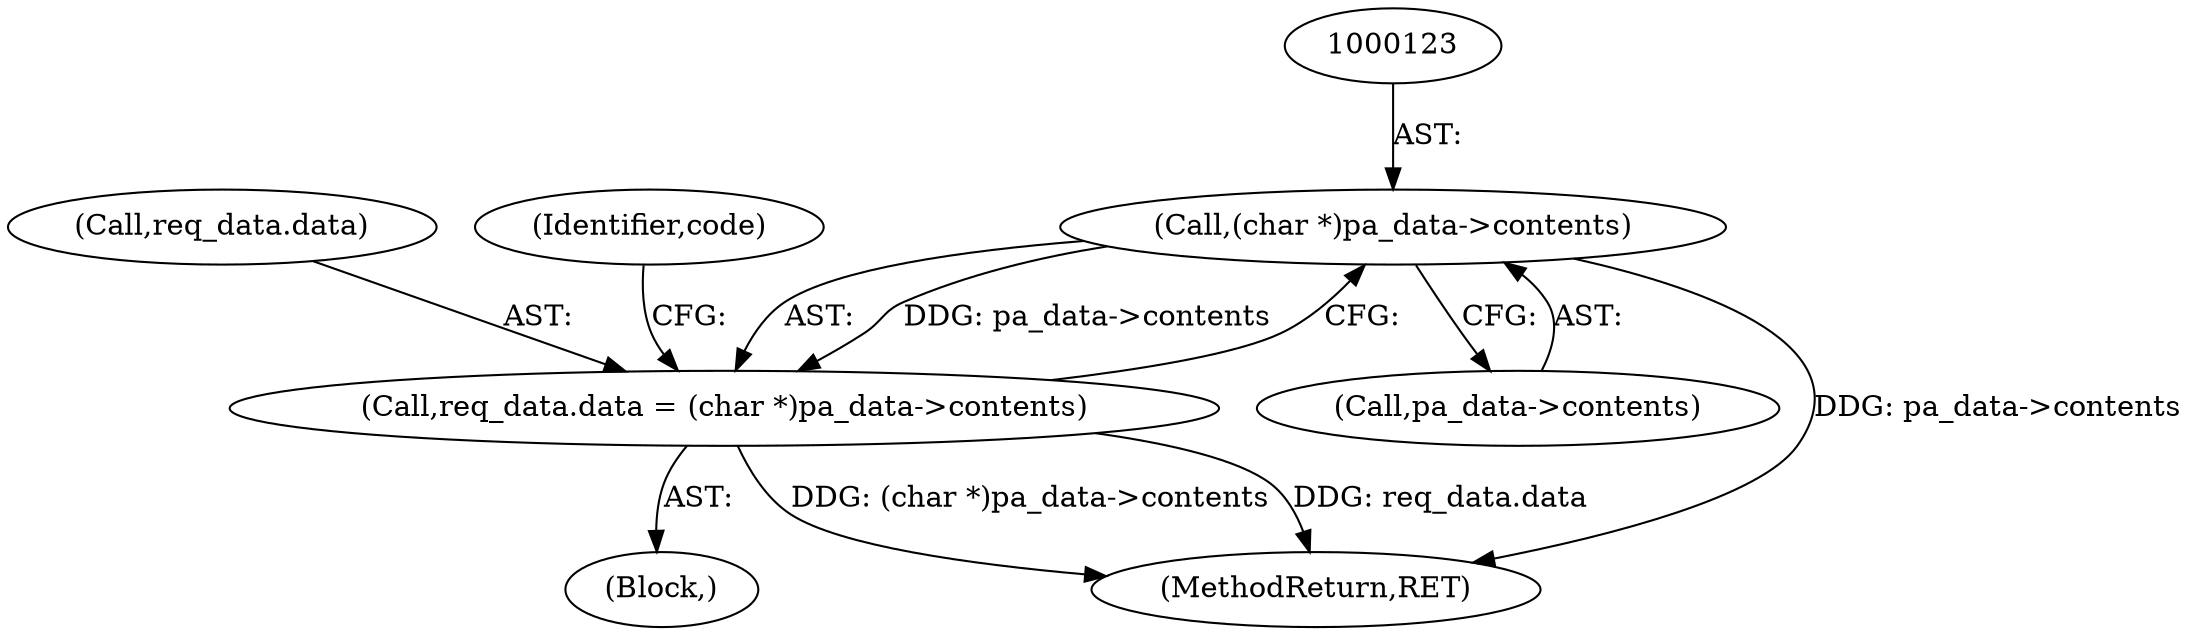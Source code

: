 digraph "0_krb5_ffb35baac6981f9e8914f8f3bffd37f284b85970_3@pointer" {
"1000122" [label="(Call,(char *)pa_data->contents)"];
"1000118" [label="(Call,req_data.data = (char *)pa_data->contents)"];
"1000108" [label="(Block,)"];
"1000122" [label="(Call,(char *)pa_data->contents)"];
"1000119" [label="(Call,req_data.data)"];
"1000128" [label="(Identifier,code)"];
"1000124" [label="(Call,pa_data->contents)"];
"1000213" [label="(MethodReturn,RET)"];
"1000118" [label="(Call,req_data.data = (char *)pa_data->contents)"];
"1000122" -> "1000118"  [label="AST: "];
"1000122" -> "1000124"  [label="CFG: "];
"1000123" -> "1000122"  [label="AST: "];
"1000124" -> "1000122"  [label="AST: "];
"1000118" -> "1000122"  [label="CFG: "];
"1000122" -> "1000213"  [label="DDG: pa_data->contents"];
"1000122" -> "1000118"  [label="DDG: pa_data->contents"];
"1000118" -> "1000108"  [label="AST: "];
"1000119" -> "1000118"  [label="AST: "];
"1000128" -> "1000118"  [label="CFG: "];
"1000118" -> "1000213"  [label="DDG: (char *)pa_data->contents"];
"1000118" -> "1000213"  [label="DDG: req_data.data"];
}
